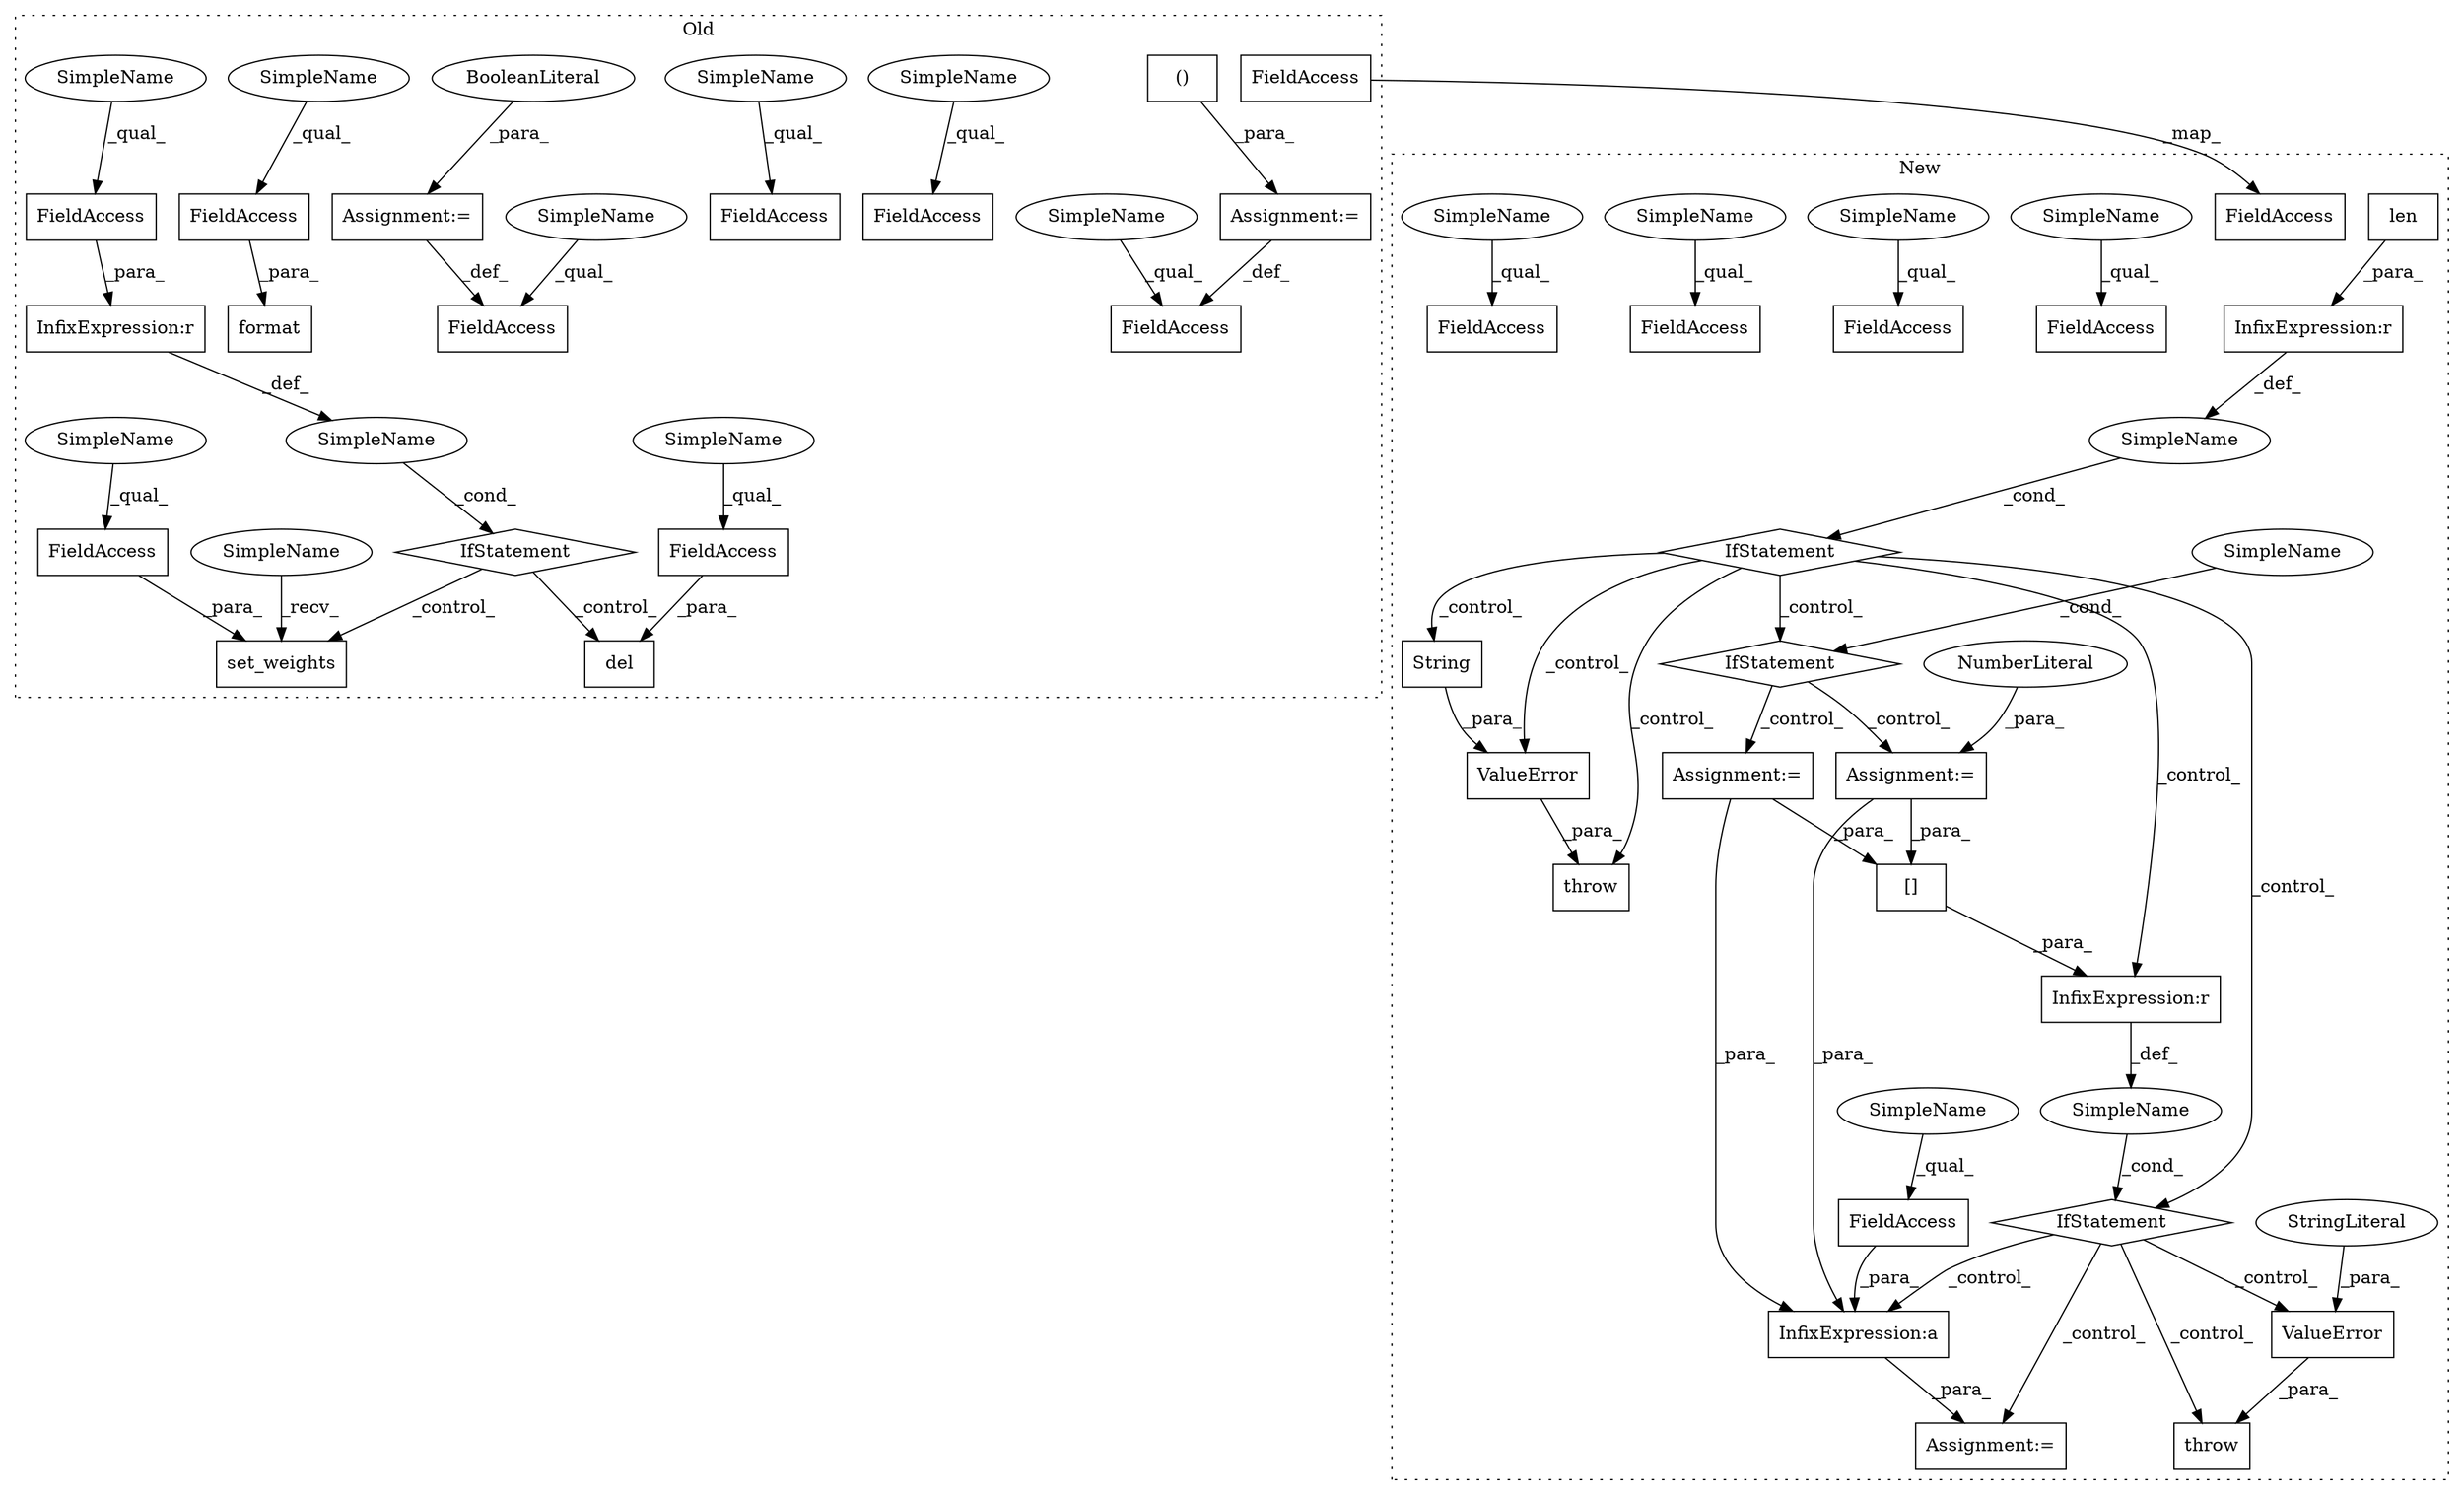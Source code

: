 digraph G {
subgraph cluster0 {
1 [label="del" a="32" s="8511,8535" l="4,1" shape="box"];
3 [label="FieldAccess" a="22" s="8515" l="20" shape="box"];
5 [label="IfStatement" a="25" s="8423,8455" l="4,2" shape="diamond"];
6 [label="set_weights" a="32" s="8470,8502" l="12,1" shape="box"];
7 [label="FieldAccess" a="22" s="8482" l="20" shape="box"];
9 [label="SimpleName" a="42" s="" l="" shape="ellipse"];
11 [label="InfixExpression:r" a="27" s="8447" l="4" shape="box"];
13 [label="FieldAccess" a="22" s="8427" l="20" shape="box"];
30 [label="FieldAccess" a="22" s="7905" l="12" shape="box"];
31 [label="()" a="106" s="7925" l="85" shape="box"];
33 [label="FieldAccess" a="22" s="7769" l="11" shape="box"];
34 [label="FieldAccess" a="22" s="7699" l="12" shape="box"];
35 [label="FieldAccess" a="22" s="8162" l="9" shape="box"];
36 [label="FieldAccess" a="22" s="8548" l="10" shape="box"];
40 [label="FieldAccess" a="22" s="8220" l="9" shape="box"];
42 [label="format" a="32" s="8155,8171" l="7,1" shape="box"];
43 [label="Assignment:=" a="7" s="8558" l="1" shape="box"];
44 [label="BooleanLiteral" a="9" s="8559" l="4" shape="ellipse"];
46 [label="Assignment:=" a="7" s="7917" l="8" shape="box"];
47 [label="SimpleName" a="42" s="7769" l="4" shape="ellipse"];
48 [label="SimpleName" a="42" s="8515" l="4" shape="ellipse"];
49 [label="SimpleName" a="42" s="7699" l="4" shape="ellipse"];
50 [label="SimpleName" a="42" s="7905" l="4" shape="ellipse"];
51 [label="SimpleName" a="42" s="8162" l="4" shape="ellipse"];
52 [label="SimpleName" a="42" s="8548" l="4" shape="ellipse"];
53 [label="SimpleName" a="42" s="8465" l="4" shape="ellipse"];
54 [label="SimpleName" a="42" s="8427" l="4" shape="ellipse"];
55 [label="SimpleName" a="42" s="8482" l="4" shape="ellipse"];
label = "Old";
style="dotted";
}
subgraph cluster1 {
2 [label="throw" a="53" s="13563" l="6" shape="box"];
4 [label="IfStatement" a="25" s="13529,13553" l="4,2" shape="diamond"];
8 [label="ValueError" a="32" s="13569,13671" l="11,1" shape="box"];
10 [label="SimpleName" a="42" s="" l="" shape="ellipse"];
12 [label="InfixExpression:r" a="27" s="13549" l="3" shape="box"];
14 [label="String" a="32" s="13652,13670" l="7,1" shape="box"];
15 [label="IfStatement" a="25" s="13796,13833" l="4,2" shape="diamond"];
16 [label="Assignment:=" a="7" s="14174" l="6" shape="box"];
17 [label="IfStatement" a="25" s="13684,13724" l="4,2" shape="diamond"];
18 [label="len" a="32" s="13533,13548" l="4,1" shape="box"];
19 [label="ValueError" a="32" s="13849,13951" l="11,1" shape="box"];
20 [label="InfixExpression:a" a="27" s="14230" l="3" shape="box"];
21 [label="SimpleName" a="42" s="" l="" shape="ellipse"];
22 [label="StringLiteral" a="45" s="13860" l="91" shape="ellipse"];
23 [label="InfixExpression:r" a="27" s="13825" l="4" shape="box"];
24 [label="FieldAccess" a="22" s="14209" l="21" shape="box"];
25 [label="FieldAccess" a="22" s="14124" l="21" shape="box"];
26 [label="FieldAccess" a="22" s="14575" l="25" shape="box"];
27 [label="FieldAccess" a="22" s="14070" l="16" shape="box"];
28 [label="[]" a="2" s="13800,13824" l="12,1" shape="box"];
29 [label="throw" a="53" s="13843" l="6" shape="box"];
32 [label="FieldAccess" a="22" s="14705" l="21" shape="box"];
37 [label="SimpleName" a="42" s="" l="" shape="ellipse"];
38 [label="Assignment:=" a="7" s="13782" l="1" shape="box"];
39 [label="FieldAccess" a="22" s="14634" l="9" shape="box"];
41 [label="NumberLiteral" a="34" s="13783" l="1" shape="ellipse"];
45 [label="Assignment:=" a="7" s="13746" l="1" shape="box"];
56 [label="SimpleName" a="42" s="14209" l="4" shape="ellipse"];
57 [label="SimpleName" a="42" s="14575" l="4" shape="ellipse"];
58 [label="SimpleName" a="42" s="14070" l="4" shape="ellipse"];
59 [label="SimpleName" a="42" s="14124" l="4" shape="ellipse"];
60 [label="SimpleName" a="42" s="14705" l="4" shape="ellipse"];
label = "New";
style="dotted";
}
3 -> 1 [label="_para_"];
4 -> 17 [label="_control_"];
4 -> 8 [label="_control_"];
4 -> 14 [label="_control_"];
4 -> 15 [label="_control_"];
4 -> 23 [label="_control_"];
4 -> 2 [label="_control_"];
5 -> 6 [label="_control_"];
5 -> 1 [label="_control_"];
7 -> 6 [label="_para_"];
8 -> 2 [label="_para_"];
9 -> 5 [label="_cond_"];
10 -> 4 [label="_cond_"];
11 -> 9 [label="_def_"];
12 -> 10 [label="_def_"];
13 -> 11 [label="_para_"];
14 -> 8 [label="_para_"];
15 -> 29 [label="_control_"];
15 -> 16 [label="_control_"];
15 -> 20 [label="_control_"];
15 -> 19 [label="_control_"];
17 -> 38 [label="_control_"];
17 -> 45 [label="_control_"];
18 -> 12 [label="_para_"];
19 -> 29 [label="_para_"];
20 -> 16 [label="_para_"];
21 -> 15 [label="_cond_"];
22 -> 19 [label="_para_"];
23 -> 21 [label="_def_"];
24 -> 20 [label="_para_"];
28 -> 23 [label="_para_"];
31 -> 46 [label="_para_"];
35 -> 42 [label="_para_"];
37 -> 17 [label="_cond_"];
38 -> 28 [label="_para_"];
38 -> 20 [label="_para_"];
40 -> 39 [label="_map_"];
41 -> 38 [label="_para_"];
43 -> 36 [label="_def_"];
44 -> 43 [label="_para_"];
45 -> 20 [label="_para_"];
45 -> 28 [label="_para_"];
46 -> 30 [label="_def_"];
47 -> 33 [label="_qual_"];
48 -> 3 [label="_qual_"];
49 -> 34 [label="_qual_"];
50 -> 30 [label="_qual_"];
51 -> 35 [label="_qual_"];
52 -> 36 [label="_qual_"];
53 -> 6 [label="_recv_"];
54 -> 13 [label="_qual_"];
55 -> 7 [label="_qual_"];
56 -> 24 [label="_qual_"];
57 -> 26 [label="_qual_"];
58 -> 27 [label="_qual_"];
59 -> 25 [label="_qual_"];
60 -> 32 [label="_qual_"];
}